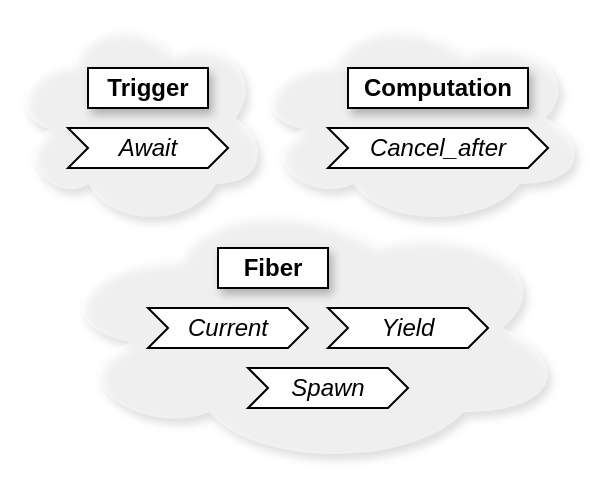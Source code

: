 <mxfile version="22.0.4" type="device">
  <diagram name="Page-1" id="3Da-K6MAal7oWcjGSvR0">
    <mxGraphModel dx="475" dy="372" grid="1" gridSize="10" guides="1" tooltips="1" connect="1" arrows="1" fold="1" page="1" pageScale="1" pageWidth="500" pageHeight="350" math="0" shadow="0">
      <root>
        <mxCell id="0" />
        <mxCell id="1" parent="0" />
        <mxCell id="A9JhJGFbWzhmeyQdjoZD-13" value="" style="ellipse;shape=cloud;whiteSpace=wrap;html=1;dashed=1;dashPattern=1 4;fillColor=default;fillOpacity=50;strokeColor=none;shadow=1;" parent="1" vertex="1">
          <mxGeometry x="80" y="470" width="260" height="140" as="geometry" />
        </mxCell>
        <mxCell id="A9JhJGFbWzhmeyQdjoZD-12" value="" style="ellipse;shape=cloud;whiteSpace=wrap;html=1;dashed=1;dashPattern=1 4;fillColor=default;fillOpacity=50;strokeColor=none;shadow=1;" parent="1" vertex="1">
          <mxGeometry x="180" y="380" width="170" height="110" as="geometry" />
        </mxCell>
        <mxCell id="A9JhJGFbWzhmeyQdjoZD-11" value="" style="ellipse;shape=cloud;whiteSpace=wrap;html=1;dashed=1;dashPattern=1 4;fillColor=default;fillOpacity=50;strokeColor=none;shadow=1;" parent="1" vertex="1">
          <mxGeometry x="60" y="380" width="130" height="110" as="geometry" />
        </mxCell>
        <mxCell id="A9JhJGFbWzhmeyQdjoZD-1" value="&lt;b&gt;Trigger&lt;/b&gt;" style="rounded=0;whiteSpace=wrap;html=1;shadow=1;" parent="1" vertex="1">
          <mxGeometry x="100" y="410" width="60" height="20" as="geometry" />
        </mxCell>
        <mxCell id="A9JhJGFbWzhmeyQdjoZD-2" value="&lt;b&gt;Computation&lt;/b&gt;" style="rounded=0;whiteSpace=wrap;html=1;shadow=1;" parent="1" vertex="1">
          <mxGeometry x="230" y="410" width="90" height="20" as="geometry" />
        </mxCell>
        <mxCell id="A9JhJGFbWzhmeyQdjoZD-3" value="&lt;b&gt;Fiber&lt;/b&gt;" style="rounded=0;whiteSpace=wrap;html=1;shadow=1;" parent="1" vertex="1">
          <mxGeometry x="165" y="500" width="55" height="20" as="geometry" />
        </mxCell>
        <mxCell id="A9JhJGFbWzhmeyQdjoZD-4" value="&lt;i&gt;Await&lt;/i&gt;" style="shape=step;perimeter=stepPerimeter;whiteSpace=wrap;html=1;fixedSize=1;size=10;" parent="1" vertex="1">
          <mxGeometry x="90" y="440" width="80" height="20" as="geometry" />
        </mxCell>
        <mxCell id="A9JhJGFbWzhmeyQdjoZD-5" value="&lt;i&gt;Cancel_after&lt;/i&gt;" style="shape=step;perimeter=stepPerimeter;whiteSpace=wrap;html=1;fixedSize=1;size=10;" parent="1" vertex="1">
          <mxGeometry x="220" y="440" width="110" height="20" as="geometry" />
        </mxCell>
        <mxCell id="A9JhJGFbWzhmeyQdjoZD-6" value="&lt;i&gt;Yield&lt;/i&gt;" style="shape=step;perimeter=stepPerimeter;whiteSpace=wrap;html=1;fixedSize=1;size=10;" parent="1" vertex="1">
          <mxGeometry x="220" y="530" width="80" height="20" as="geometry" />
        </mxCell>
        <mxCell id="A9JhJGFbWzhmeyQdjoZD-7" value="&lt;i&gt;Spawn&lt;/i&gt;" style="shape=step;perimeter=stepPerimeter;whiteSpace=wrap;html=1;fixedSize=1;size=10;" parent="1" vertex="1">
          <mxGeometry x="180" y="560" width="80" height="20" as="geometry" />
        </mxCell>
        <mxCell id="A9JhJGFbWzhmeyQdjoZD-8" value="&lt;i&gt;Current&lt;/i&gt;" style="shape=step;perimeter=stepPerimeter;whiteSpace=wrap;html=1;fixedSize=1;size=10;" parent="1" vertex="1">
          <mxGeometry x="130" y="530" width="80" height="20" as="geometry" />
        </mxCell>
      </root>
    </mxGraphModel>
  </diagram>
</mxfile>
